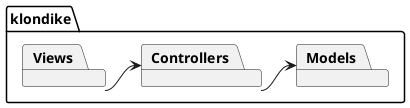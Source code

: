 @startuml


package klondike {
    package Controllers
    package Models
    package Views
    Views -> Controllers
    Controllers -> Models
}

@enduml